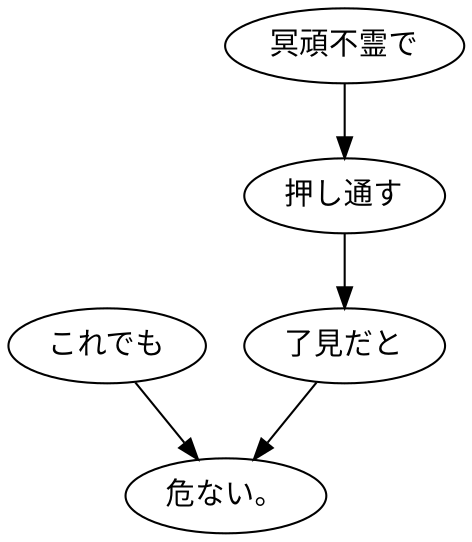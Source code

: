 digraph graph5284 {
	node0 [label="これでも"];
	node1 [label="冥頑不霊で"];
	node2 [label="押し通す"];
	node3 [label="了見だと"];
	node4 [label="危ない。"];
	node0 -> node4;
	node1 -> node2;
	node2 -> node3;
	node3 -> node4;
}
